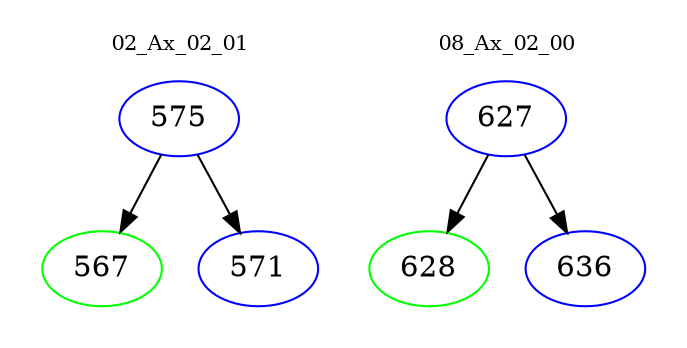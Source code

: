 digraph{
subgraph cluster_0 {
color = white
label = "02_Ax_02_01";
fontsize=10;
T0_575 [label="575", color="blue"]
T0_575 -> T0_567 [color="black"]
T0_567 [label="567", color="green"]
T0_575 -> T0_571 [color="black"]
T0_571 [label="571", color="blue"]
}
subgraph cluster_1 {
color = white
label = "08_Ax_02_00";
fontsize=10;
T1_627 [label="627", color="blue"]
T1_627 -> T1_628 [color="black"]
T1_628 [label="628", color="green"]
T1_627 -> T1_636 [color="black"]
T1_636 [label="636", color="blue"]
}
}
